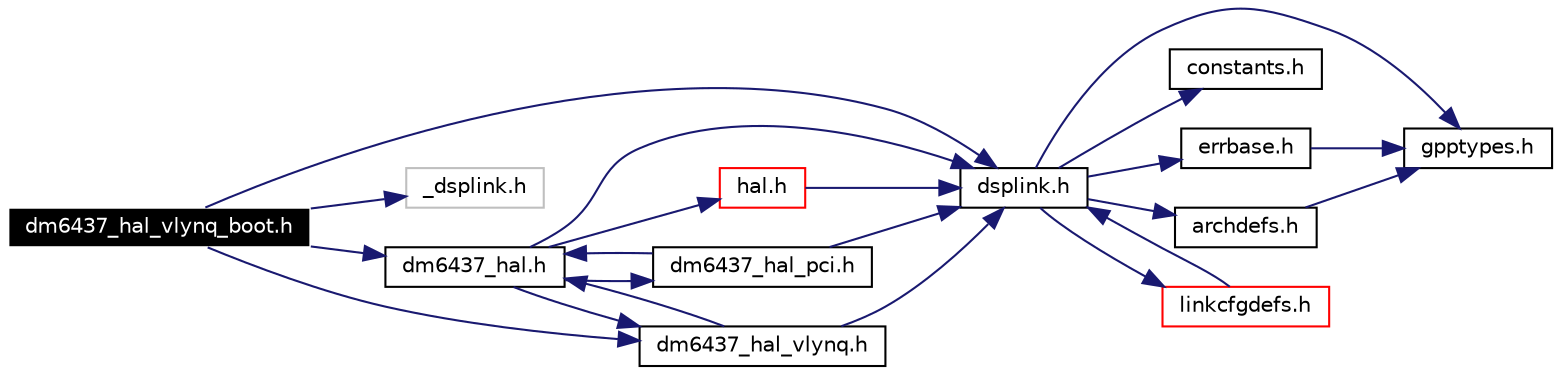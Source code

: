 digraph G
{
  edge [fontname="Helvetica",fontsize=10,labelfontname="Helvetica",labelfontsize=10];
  node [fontname="Helvetica",fontsize=10,shape=record];
  rankdir=LR;
  Node1 [label="dm6437_hal_vlynq_boot.h",height=0.2,width=0.4,color="white", fillcolor="black", style="filled" fontcolor="white"];
  Node1 -> Node2 [color="midnightblue",fontsize=10,style="solid",fontname="Helvetica"];
  Node2 [label="dsplink.h",height=0.2,width=0.4,color="black", fillcolor="white", style="filled",URL="$gpp_2inc_2dsplink_8h.html"];
  Node2 -> Node3 [color="midnightblue",fontsize=10,style="solid",fontname="Helvetica"];
  Node3 [label="gpptypes.h",height=0.2,width=0.4,color="black", fillcolor="white", style="filled",URL="$gpptypes_8h.html"];
  Node2 -> Node4 [color="midnightblue",fontsize=10,style="solid",fontname="Helvetica"];
  Node4 [label="constants.h",height=0.2,width=0.4,color="black", fillcolor="white", style="filled",URL="$constants_8h.html"];
  Node2 -> Node5 [color="midnightblue",fontsize=10,style="solid",fontname="Helvetica"];
  Node5 [label="errbase.h",height=0.2,width=0.4,color="black", fillcolor="white", style="filled",URL="$errbase_8h.html"];
  Node5 -> Node3 [color="midnightblue",fontsize=10,style="solid",fontname="Helvetica"];
  Node2 -> Node6 [color="midnightblue",fontsize=10,style="solid",fontname="Helvetica"];
  Node6 [label="archdefs.h",height=0.2,width=0.4,color="black", fillcolor="white", style="filled",URL="$archdefs_8h.html"];
  Node6 -> Node3 [color="midnightblue",fontsize=10,style="solid",fontname="Helvetica"];
  Node2 -> Node7 [color="midnightblue",fontsize=10,style="solid",fontname="Helvetica"];
  Node7 [label="linkcfgdefs.h",height=0.2,width=0.4,color="red", fillcolor="white", style="filled",URL="$linkcfgdefs_8h.html"];
  Node7 -> Node2 [color="midnightblue",fontsize=10,style="solid",fontname="Helvetica"];
  Node1 -> Node8 [color="midnightblue",fontsize=10,style="solid",fontname="Helvetica"];
  Node8 [label="_dsplink.h",height=0.2,width=0.4,color="grey75", fillcolor="white", style="filled"];
  Node1 -> Node9 [color="midnightblue",fontsize=10,style="solid",fontname="Helvetica"];
  Node9 [label="dm6437_hal.h",height=0.2,width=0.4,color="black", fillcolor="white", style="filled",URL="$dm6437__hal_8h.html"];
  Node9 -> Node2 [color="midnightblue",fontsize=10,style="solid",fontname="Helvetica"];
  Node9 -> Node10 [color="midnightblue",fontsize=10,style="solid",fontname="Helvetica"];
  Node10 [label="hal.h",height=0.2,width=0.4,color="red", fillcolor="white", style="filled",URL="$hal_8h.html"];
  Node10 -> Node2 [color="midnightblue",fontsize=10,style="solid",fontname="Helvetica"];
  Node9 -> Node11 [color="midnightblue",fontsize=10,style="solid",fontname="Helvetica"];
  Node11 [label="dm6437_hal_pci.h",height=0.2,width=0.4,color="black", fillcolor="white", style="filled",URL="$dm6437__hal__pci_8h.html"];
  Node11 -> Node2 [color="midnightblue",fontsize=10,style="solid",fontname="Helvetica"];
  Node11 -> Node9 [color="midnightblue",fontsize=10,style="solid",fontname="Helvetica"];
  Node9 -> Node12 [color="midnightblue",fontsize=10,style="solid",fontname="Helvetica"];
  Node12 [label="dm6437_hal_vlynq.h",height=0.2,width=0.4,color="black", fillcolor="white", style="filled",URL="$dm6437__hal__vlynq_8h.html"];
  Node12 -> Node2 [color="midnightblue",fontsize=10,style="solid",fontname="Helvetica"];
  Node12 -> Node9 [color="midnightblue",fontsize=10,style="solid",fontname="Helvetica"];
  Node1 -> Node12 [color="midnightblue",fontsize=10,style="solid",fontname="Helvetica"];
}

